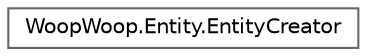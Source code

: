 digraph "Graphical Class Hierarchy"
{
 // LATEX_PDF_SIZE
  bgcolor="transparent";
  edge [fontname=Helvetica,fontsize=10,labelfontname=Helvetica,labelfontsize=10];
  node [fontname=Helvetica,fontsize=10,shape=box,height=0.2,width=0.4];
  rankdir="LR";
  Node0 [id="Node000000",label="WoopWoop.Entity.EntityCreator",height=0.2,width=0.4,color="grey40", fillcolor="white", style="filled",URL="$class_woop_woop_1_1_entity_1_1_entity_creator.html",tooltip="Class responsible for creating entities and configuring their properties."];
}
